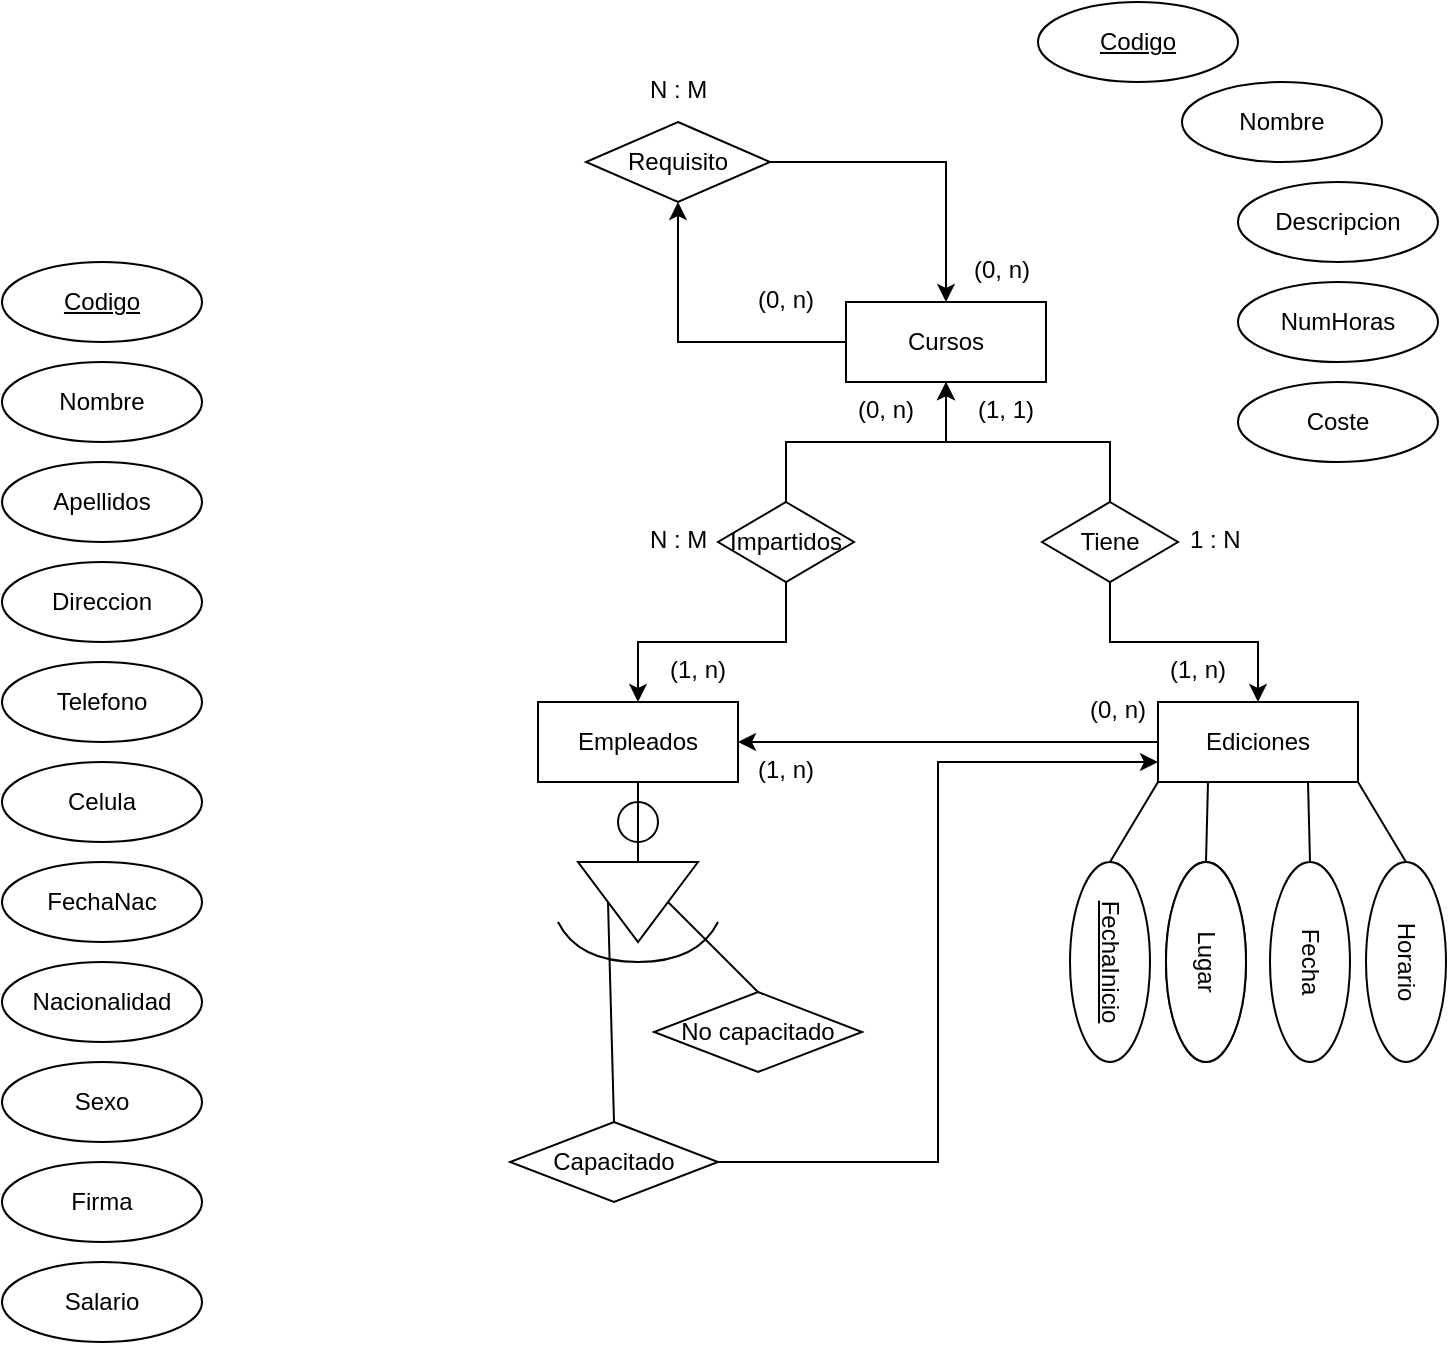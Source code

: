 <mxfile version="22.0.0" type="github">
  <diagram name="Página-1" id="jLuzDjs_3gD7ou02GSPw">
    <mxGraphModel dx="678" dy="385" grid="1" gridSize="10" guides="1" tooltips="1" connect="1" arrows="1" fold="1" page="1" pageScale="1" pageWidth="827" pageHeight="1169" math="0" shadow="0">
      <root>
        <mxCell id="0" />
        <mxCell id="1" parent="0" />
        <mxCell id="X2wsM6hCoke-8R_Wzetd-32" style="edgeStyle=orthogonalEdgeStyle;rounded=0;orthogonalLoop=1;jettySize=auto;html=1;entryX=0.5;entryY=1;entryDx=0;entryDy=0;" edge="1" parent="1" source="sgI7N6VsjcDCF-FnnvvP-1" target="sgI7N6VsjcDCF-FnnvvP-4">
          <mxGeometry relative="1" as="geometry" />
        </mxCell>
        <mxCell id="sgI7N6VsjcDCF-FnnvvP-1" value="Cursos" style="whiteSpace=wrap;html=1;align=center;" parent="1" vertex="1">
          <mxGeometry x="482" y="200" width="100" height="40" as="geometry" />
        </mxCell>
        <mxCell id="X2wsM6hCoke-8R_Wzetd-43" style="edgeStyle=orthogonalEdgeStyle;rounded=0;orthogonalLoop=1;jettySize=auto;html=1;entryX=1;entryY=0.5;entryDx=0;entryDy=0;" edge="1" parent="1" source="sgI7N6VsjcDCF-FnnvvP-2" target="sgI7N6VsjcDCF-FnnvvP-3">
          <mxGeometry relative="1" as="geometry">
            <Array as="points">
              <mxPoint x="490" y="420" />
              <mxPoint x="490" y="420" />
            </Array>
          </mxGeometry>
        </mxCell>
        <mxCell id="sgI7N6VsjcDCF-FnnvvP-2" value="Ediciones" style="whiteSpace=wrap;html=1;align=center;" parent="1" vertex="1">
          <mxGeometry x="638" y="400" width="100" height="40" as="geometry" />
        </mxCell>
        <mxCell id="sgI7N6VsjcDCF-FnnvvP-3" value="Empleados" style="whiteSpace=wrap;html=1;align=center;" parent="1" vertex="1">
          <mxGeometry x="328" y="400" width="100" height="40" as="geometry" />
        </mxCell>
        <mxCell id="X2wsM6hCoke-8R_Wzetd-33" style="edgeStyle=orthogonalEdgeStyle;rounded=0;orthogonalLoop=1;jettySize=auto;html=1;entryX=0.5;entryY=0;entryDx=0;entryDy=0;" edge="1" parent="1" source="sgI7N6VsjcDCF-FnnvvP-4" target="sgI7N6VsjcDCF-FnnvvP-1">
          <mxGeometry relative="1" as="geometry" />
        </mxCell>
        <mxCell id="sgI7N6VsjcDCF-FnnvvP-4" value="Requisito" style="shape=rhombus;perimeter=rhombusPerimeter;whiteSpace=wrap;html=1;align=center;" parent="1" vertex="1">
          <mxGeometry x="352" y="110" width="92" height="40" as="geometry" />
        </mxCell>
        <mxCell id="sgI7N6VsjcDCF-FnnvvP-6" value="(0, n)" style="text;strokeColor=none;fillColor=none;spacingLeft=4;spacingRight=4;overflow=hidden;rotatable=0;points=[[0,0.5],[1,0.5]];portConstraint=eastwest;fontSize=12;whiteSpace=wrap;html=1;" parent="1" vertex="1">
          <mxGeometry x="432" y="185" width="40" height="30" as="geometry" />
        </mxCell>
        <mxCell id="sgI7N6VsjcDCF-FnnvvP-8" value="(0, n)" style="text;strokeColor=none;fillColor=none;spacingLeft=4;spacingRight=4;overflow=hidden;rotatable=0;points=[[0,0.5],[1,0.5]];portConstraint=eastwest;fontSize=12;whiteSpace=wrap;html=1;" parent="1" vertex="1">
          <mxGeometry x="540" y="170" width="40" height="30" as="geometry" />
        </mxCell>
        <mxCell id="sgI7N6VsjcDCF-FnnvvP-9" value="N : M" style="text;strokeColor=none;fillColor=none;spacingLeft=4;spacingRight=4;overflow=hidden;rotatable=0;points=[[0,0.5],[1,0.5]];portConstraint=eastwest;fontSize=12;whiteSpace=wrap;html=1;" parent="1" vertex="1">
          <mxGeometry x="378" y="80" width="40" height="30" as="geometry" />
        </mxCell>
        <mxCell id="sgI7N6VsjcDCF-FnnvvP-13" style="edgeStyle=orthogonalEdgeStyle;rounded=0;orthogonalLoop=1;jettySize=auto;html=1;entryX=0.5;entryY=1;entryDx=0;entryDy=0;" parent="1" source="sgI7N6VsjcDCF-FnnvvP-10" target="sgI7N6VsjcDCF-FnnvvP-1" edge="1">
          <mxGeometry relative="1" as="geometry" />
        </mxCell>
        <mxCell id="sgI7N6VsjcDCF-FnnvvP-14" style="edgeStyle=orthogonalEdgeStyle;rounded=0;orthogonalLoop=1;jettySize=auto;html=1;entryX=0.5;entryY=0;entryDx=0;entryDy=0;" parent="1" source="sgI7N6VsjcDCF-FnnvvP-10" target="sgI7N6VsjcDCF-FnnvvP-2" edge="1">
          <mxGeometry relative="1" as="geometry" />
        </mxCell>
        <mxCell id="sgI7N6VsjcDCF-FnnvvP-10" value="Tiene" style="shape=rhombus;perimeter=rhombusPerimeter;whiteSpace=wrap;html=1;align=center;" parent="1" vertex="1">
          <mxGeometry x="580" y="300" width="68" height="40" as="geometry" />
        </mxCell>
        <mxCell id="sgI7N6VsjcDCF-FnnvvP-15" value="(1, n)" style="text;strokeColor=none;fillColor=none;spacingLeft=4;spacingRight=4;overflow=hidden;rotatable=0;points=[[0,0.5],[1,0.5]];portConstraint=eastwest;fontSize=12;whiteSpace=wrap;html=1;" parent="1" vertex="1">
          <mxGeometry x="638" y="370" width="40" height="30" as="geometry" />
        </mxCell>
        <mxCell id="sgI7N6VsjcDCF-FnnvvP-16" value="(1, 1)" style="text;strokeColor=none;fillColor=none;spacingLeft=4;spacingRight=4;overflow=hidden;rotatable=0;points=[[0,0.5],[1,0.5]];portConstraint=eastwest;fontSize=12;whiteSpace=wrap;html=1;" parent="1" vertex="1">
          <mxGeometry x="542" y="240" width="40" height="30" as="geometry" />
        </mxCell>
        <mxCell id="sgI7N6VsjcDCF-FnnvvP-17" value="1 : N" style="text;strokeColor=none;fillColor=none;spacingLeft=4;spacingRight=4;overflow=hidden;rotatable=0;points=[[0,0.5],[1,0.5]];portConstraint=eastwest;fontSize=12;whiteSpace=wrap;html=1;" parent="1" vertex="1">
          <mxGeometry x="648" y="305" width="40" height="30" as="geometry" />
        </mxCell>
        <mxCell id="sgI7N6VsjcDCF-FnnvvP-19" style="edgeStyle=orthogonalEdgeStyle;rounded=0;orthogonalLoop=1;jettySize=auto;html=1;entryX=0.5;entryY=1;entryDx=0;entryDy=0;" parent="1" source="sgI7N6VsjcDCF-FnnvvP-18" target="sgI7N6VsjcDCF-FnnvvP-1" edge="1">
          <mxGeometry relative="1" as="geometry" />
        </mxCell>
        <mxCell id="sgI7N6VsjcDCF-FnnvvP-20" style="edgeStyle=orthogonalEdgeStyle;rounded=0;orthogonalLoop=1;jettySize=auto;html=1;entryX=0.5;entryY=0;entryDx=0;entryDy=0;" parent="1" source="sgI7N6VsjcDCF-FnnvvP-18" target="sgI7N6VsjcDCF-FnnvvP-3" edge="1">
          <mxGeometry relative="1" as="geometry" />
        </mxCell>
        <mxCell id="sgI7N6VsjcDCF-FnnvvP-18" value="Impartidos" style="shape=rhombus;perimeter=rhombusPerimeter;whiteSpace=wrap;html=1;align=center;" parent="1" vertex="1">
          <mxGeometry x="418" y="300" width="68" height="40" as="geometry" />
        </mxCell>
        <mxCell id="sgI7N6VsjcDCF-FnnvvP-21" value="(0, n)" style="text;strokeColor=none;fillColor=none;spacingLeft=4;spacingRight=4;overflow=hidden;rotatable=0;points=[[0,0.5],[1,0.5]];portConstraint=eastwest;fontSize=12;whiteSpace=wrap;html=1;" parent="1" vertex="1">
          <mxGeometry x="482" y="240" width="40" height="30" as="geometry" />
        </mxCell>
        <mxCell id="sgI7N6VsjcDCF-FnnvvP-22" value="(1, n)" style="text;strokeColor=none;fillColor=none;spacingLeft=4;spacingRight=4;overflow=hidden;rotatable=0;points=[[0,0.5],[1,0.5]];portConstraint=eastwest;fontSize=12;whiteSpace=wrap;html=1;" parent="1" vertex="1">
          <mxGeometry x="388" y="370" width="40" height="30" as="geometry" />
        </mxCell>
        <mxCell id="sgI7N6VsjcDCF-FnnvvP-23" value="N : M" style="text;strokeColor=none;fillColor=none;spacingLeft=4;spacingRight=4;overflow=hidden;rotatable=0;points=[[0,0.5],[1,0.5]];portConstraint=eastwest;fontSize=12;whiteSpace=wrap;html=1;" parent="1" vertex="1">
          <mxGeometry x="378" y="305" width="40" height="30" as="geometry" />
        </mxCell>
        <mxCell id="X2wsM6hCoke-8R_Wzetd-1" value="" style="ellipse;whiteSpace=wrap;html=1;aspect=fixed;" vertex="1" parent="1">
          <mxGeometry x="368" y="450" width="20" height="20" as="geometry" />
        </mxCell>
        <mxCell id="X2wsM6hCoke-8R_Wzetd-2" value="" style="triangle;whiteSpace=wrap;html=1;rotation=90;" vertex="1" parent="1">
          <mxGeometry x="358" y="470" width="40" height="60" as="geometry" />
        </mxCell>
        <mxCell id="X2wsM6hCoke-8R_Wzetd-5" value="" style="curved=1;endArrow=none;html=1;rounded=0;endFill=0;" edge="1" parent="1">
          <mxGeometry width="50" height="50" relative="1" as="geometry">
            <mxPoint x="418" y="510" as="sourcePoint" />
            <mxPoint x="338" y="510" as="targetPoint" />
            <Array as="points">
              <mxPoint x="408" y="530" />
              <mxPoint x="348" y="530" />
            </Array>
          </mxGeometry>
        </mxCell>
        <mxCell id="X2wsM6hCoke-8R_Wzetd-6" value="" style="endArrow=none;html=1;rounded=0;entryX=0.5;entryY=1;entryDx=0;entryDy=0;exitX=0.5;exitY=0;exitDx=0;exitDy=0;" edge="1" parent="1" source="X2wsM6hCoke-8R_Wzetd-46" target="X2wsM6hCoke-8R_Wzetd-2">
          <mxGeometry width="50" height="50" relative="1" as="geometry">
            <mxPoint x="318" y="545" as="sourcePoint" />
            <mxPoint x="528" y="490" as="targetPoint" />
          </mxGeometry>
        </mxCell>
        <mxCell id="X2wsM6hCoke-8R_Wzetd-8" value="" style="endArrow=none;html=1;rounded=0;entryX=0.5;entryY=0;entryDx=0;entryDy=0;exitX=0.5;exitY=0;exitDx=0;exitDy=0;" edge="1" parent="1" source="X2wsM6hCoke-8R_Wzetd-45" target="X2wsM6hCoke-8R_Wzetd-2">
          <mxGeometry width="50" height="50" relative="1" as="geometry">
            <mxPoint x="438" y="545" as="sourcePoint" />
            <mxPoint x="373" y="510" as="targetPoint" />
          </mxGeometry>
        </mxCell>
        <mxCell id="X2wsM6hCoke-8R_Wzetd-9" value="" style="endArrow=none;html=1;rounded=0;entryX=0.5;entryY=1;entryDx=0;entryDy=0;exitX=0;exitY=0.5;exitDx=0;exitDy=0;" edge="1" parent="1" source="X2wsM6hCoke-8R_Wzetd-2" target="sgI7N6VsjcDCF-FnnvvP-3">
          <mxGeometry width="50" height="50" relative="1" as="geometry">
            <mxPoint x="432" y="555" as="sourcePoint" />
            <mxPoint x="403" y="510" as="targetPoint" />
          </mxGeometry>
        </mxCell>
        <mxCell id="X2wsM6hCoke-8R_Wzetd-11" value="Codigo" style="ellipse;whiteSpace=wrap;html=1;align=center;fontStyle=4;" vertex="1" parent="1">
          <mxGeometry x="60" y="180" width="100" height="40" as="geometry" />
        </mxCell>
        <mxCell id="X2wsM6hCoke-8R_Wzetd-12" value="Nombre" style="ellipse;whiteSpace=wrap;html=1;align=center;" vertex="1" parent="1">
          <mxGeometry x="60" y="230" width="100" height="40" as="geometry" />
        </mxCell>
        <mxCell id="X2wsM6hCoke-8R_Wzetd-13" value="Apellidos" style="ellipse;whiteSpace=wrap;html=1;align=center;" vertex="1" parent="1">
          <mxGeometry x="60" y="280" width="100" height="40" as="geometry" />
        </mxCell>
        <mxCell id="X2wsM6hCoke-8R_Wzetd-14" value="Direccion" style="ellipse;whiteSpace=wrap;html=1;align=center;" vertex="1" parent="1">
          <mxGeometry x="60" y="330" width="100" height="40" as="geometry" />
        </mxCell>
        <mxCell id="X2wsM6hCoke-8R_Wzetd-15" value="Telefono" style="ellipse;whiteSpace=wrap;html=1;align=center;" vertex="1" parent="1">
          <mxGeometry x="60" y="380" width="100" height="40" as="geometry" />
        </mxCell>
        <mxCell id="X2wsM6hCoke-8R_Wzetd-16" value="Celula" style="ellipse;whiteSpace=wrap;html=1;align=center;" vertex="1" parent="1">
          <mxGeometry x="60" y="430" width="100" height="40" as="geometry" />
        </mxCell>
        <mxCell id="X2wsM6hCoke-8R_Wzetd-17" value="FechaNac" style="ellipse;whiteSpace=wrap;html=1;align=center;" vertex="1" parent="1">
          <mxGeometry x="60" y="480" width="100" height="40" as="geometry" />
        </mxCell>
        <mxCell id="X2wsM6hCoke-8R_Wzetd-18" value="FechaInicio" style="ellipse;whiteSpace=wrap;html=1;align=center;fontStyle=4;rotation=90;" vertex="1" parent="1">
          <mxGeometry x="564" y="510" width="100" height="40" as="geometry" />
        </mxCell>
        <mxCell id="X2wsM6hCoke-8R_Wzetd-19" value="Lugar" style="ellipse;whiteSpace=wrap;html=1;align=center;rotation=90;" vertex="1" parent="1">
          <mxGeometry x="612" y="510" width="100" height="40" as="geometry" />
        </mxCell>
        <mxCell id="X2wsM6hCoke-8R_Wzetd-20" value="Lugar" style="ellipse;whiteSpace=wrap;html=1;align=center;rotation=90;" vertex="1" parent="1">
          <mxGeometry x="612" y="510" width="100" height="40" as="geometry" />
        </mxCell>
        <mxCell id="X2wsM6hCoke-8R_Wzetd-21" value="Fecha" style="ellipse;whiteSpace=wrap;html=1;align=center;rotation=90;" vertex="1" parent="1">
          <mxGeometry x="664" y="510" width="100" height="40" as="geometry" />
        </mxCell>
        <mxCell id="X2wsM6hCoke-8R_Wzetd-22" value="Horario" style="ellipse;whiteSpace=wrap;html=1;align=center;rotation=90;" vertex="1" parent="1">
          <mxGeometry x="712" y="510" width="100" height="40" as="geometry" />
        </mxCell>
        <mxCell id="X2wsM6hCoke-8R_Wzetd-24" value="" style="endArrow=none;html=1;rounded=0;exitX=0;exitY=0.5;exitDx=0;exitDy=0;entryX=0;entryY=1;entryDx=0;entryDy=0;" edge="1" parent="1" source="X2wsM6hCoke-8R_Wzetd-18" target="sgI7N6VsjcDCF-FnnvvP-2">
          <mxGeometry relative="1" as="geometry">
            <mxPoint x="570" y="470" as="sourcePoint" />
            <mxPoint x="730" y="470" as="targetPoint" />
          </mxGeometry>
        </mxCell>
        <mxCell id="X2wsM6hCoke-8R_Wzetd-25" value="" style="endArrow=none;html=1;rounded=0;exitX=0;exitY=0.5;exitDx=0;exitDy=0;entryX=0.25;entryY=1;entryDx=0;entryDy=0;" edge="1" parent="1" source="X2wsM6hCoke-8R_Wzetd-20" target="sgI7N6VsjcDCF-FnnvvP-2">
          <mxGeometry relative="1" as="geometry">
            <mxPoint x="624" y="490" as="sourcePoint" />
            <mxPoint x="673" y="450" as="targetPoint" />
          </mxGeometry>
        </mxCell>
        <mxCell id="X2wsM6hCoke-8R_Wzetd-26" value="" style="endArrow=none;html=1;rounded=0;exitX=0;exitY=0.5;exitDx=0;exitDy=0;entryX=1;entryY=1;entryDx=0;entryDy=0;" edge="1" parent="1" source="X2wsM6hCoke-8R_Wzetd-22" target="sgI7N6VsjcDCF-FnnvvP-2">
          <mxGeometry relative="1" as="geometry">
            <mxPoint x="672" y="490" as="sourcePoint" />
            <mxPoint x="698" y="450" as="targetPoint" />
          </mxGeometry>
        </mxCell>
        <mxCell id="X2wsM6hCoke-8R_Wzetd-27" value="" style="endArrow=none;html=1;rounded=0;exitX=0;exitY=0.5;exitDx=0;exitDy=0;entryX=0.75;entryY=1;entryDx=0;entryDy=0;" edge="1" parent="1" source="X2wsM6hCoke-8R_Wzetd-21" target="sgI7N6VsjcDCF-FnnvvP-2">
          <mxGeometry relative="1" as="geometry">
            <mxPoint x="772" y="490" as="sourcePoint" />
            <mxPoint x="748" y="450" as="targetPoint" />
          </mxGeometry>
        </mxCell>
        <mxCell id="X2wsM6hCoke-8R_Wzetd-28" value="Nacionalidad" style="ellipse;whiteSpace=wrap;html=1;align=center;" vertex="1" parent="1">
          <mxGeometry x="60" y="530" width="100" height="40" as="geometry" />
        </mxCell>
        <mxCell id="X2wsM6hCoke-8R_Wzetd-29" value="Sexo" style="ellipse;whiteSpace=wrap;html=1;align=center;" vertex="1" parent="1">
          <mxGeometry x="60" y="580" width="100" height="40" as="geometry" />
        </mxCell>
        <mxCell id="X2wsM6hCoke-8R_Wzetd-30" value="Firma" style="ellipse;whiteSpace=wrap;html=1;align=center;" vertex="1" parent="1">
          <mxGeometry x="60" y="630" width="100" height="40" as="geometry" />
        </mxCell>
        <mxCell id="X2wsM6hCoke-8R_Wzetd-31" value="Salario" style="ellipse;whiteSpace=wrap;html=1;align=center;" vertex="1" parent="1">
          <mxGeometry x="60" y="680" width="100" height="40" as="geometry" />
        </mxCell>
        <mxCell id="X2wsM6hCoke-8R_Wzetd-34" value="Codigo" style="ellipse;whiteSpace=wrap;html=1;align=center;fontStyle=4;" vertex="1" parent="1">
          <mxGeometry x="578" y="50" width="100" height="40" as="geometry" />
        </mxCell>
        <mxCell id="X2wsM6hCoke-8R_Wzetd-35" value="Nombre" style="ellipse;whiteSpace=wrap;html=1;align=center;" vertex="1" parent="1">
          <mxGeometry x="650" y="90" width="100" height="40" as="geometry" />
        </mxCell>
        <mxCell id="X2wsM6hCoke-8R_Wzetd-39" value="Coste" style="ellipse;whiteSpace=wrap;html=1;align=center;" vertex="1" parent="1">
          <mxGeometry x="678" y="240" width="100" height="40" as="geometry" />
        </mxCell>
        <mxCell id="X2wsM6hCoke-8R_Wzetd-40" value="NumHoras" style="ellipse;whiteSpace=wrap;html=1;align=center;" vertex="1" parent="1">
          <mxGeometry x="678" y="190" width="100" height="40" as="geometry" />
        </mxCell>
        <mxCell id="X2wsM6hCoke-8R_Wzetd-41" value="Descripcion" style="ellipse;whiteSpace=wrap;html=1;align=center;" vertex="1" parent="1">
          <mxGeometry x="678" y="140" width="100" height="40" as="geometry" />
        </mxCell>
        <mxCell id="X2wsM6hCoke-8R_Wzetd-44" value="(1, n)" style="text;strokeColor=none;fillColor=none;spacingLeft=4;spacingRight=4;overflow=hidden;rotatable=0;points=[[0,0.5],[1,0.5]];portConstraint=eastwest;fontSize=12;whiteSpace=wrap;html=1;" vertex="1" parent="1">
          <mxGeometry x="432" y="420" width="40" height="30" as="geometry" />
        </mxCell>
        <mxCell id="X2wsM6hCoke-8R_Wzetd-45" value="No capacitado" style="shape=rhombus;perimeter=rhombusPerimeter;whiteSpace=wrap;html=1;align=center;" vertex="1" parent="1">
          <mxGeometry x="386" y="545" width="104" height="40" as="geometry" />
        </mxCell>
        <mxCell id="X2wsM6hCoke-8R_Wzetd-47" style="edgeStyle=orthogonalEdgeStyle;rounded=0;orthogonalLoop=1;jettySize=auto;html=1;entryX=0;entryY=0.75;entryDx=0;entryDy=0;" edge="1" parent="1" source="X2wsM6hCoke-8R_Wzetd-46" target="sgI7N6VsjcDCF-FnnvvP-2">
          <mxGeometry relative="1" as="geometry" />
        </mxCell>
        <mxCell id="X2wsM6hCoke-8R_Wzetd-46" value="Capacitado" style="shape=rhombus;perimeter=rhombusPerimeter;whiteSpace=wrap;html=1;align=center;" vertex="1" parent="1">
          <mxGeometry x="314" y="610" width="104" height="40" as="geometry" />
        </mxCell>
        <mxCell id="X2wsM6hCoke-8R_Wzetd-48" value="(0, n)" style="text;strokeColor=none;fillColor=none;spacingLeft=4;spacingRight=4;overflow=hidden;rotatable=0;points=[[0,0.5],[1,0.5]];portConstraint=eastwest;fontSize=12;whiteSpace=wrap;html=1;" vertex="1" parent="1">
          <mxGeometry x="598" y="390" width="40" height="30" as="geometry" />
        </mxCell>
      </root>
    </mxGraphModel>
  </diagram>
</mxfile>

